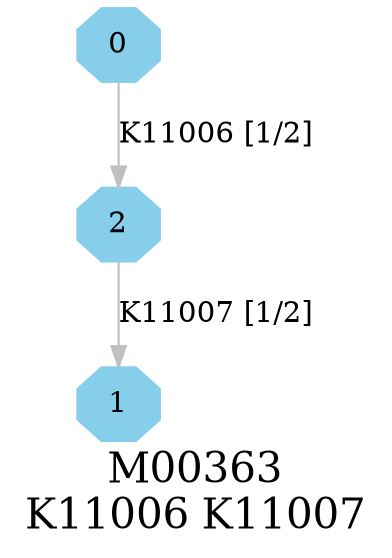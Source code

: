 digraph G {
graph [label="M00363
K11006 K11007",fontsize=20];
node [shape=box,style=filled];
edge [len=3,color=grey];
{node [width=.3,height=.3,shape=octagon,style=filled,color=skyblue] 0 1 2 }
0 -> 2 [label="K11006 [1/2]"];
2 -> 1 [label="K11007 [1/2]"];
}